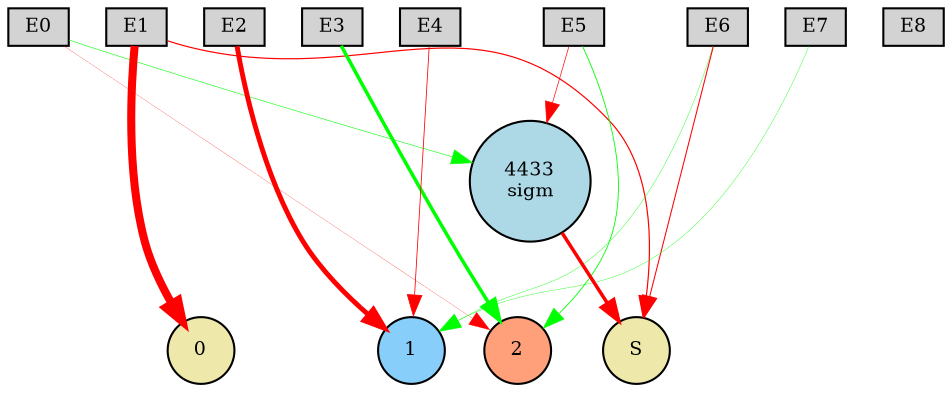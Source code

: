 digraph {
	node [fontsize=9 height=0.2 shape=circle width=0.2]
	subgraph inputs {
		node [shape=box style=filled]
		rank=source
		E0 [fillcolor=lightgray]
		E1 [fillcolor=lightgray]
		E0 -> E1 [style=invis]
		E2 [fillcolor=lightgray]
		E1 -> E2 [style=invis]
		E3 [fillcolor=lightgray]
		E2 -> E3 [style=invis]
		E4 [fillcolor=lightgray]
		E3 -> E4 [style=invis]
		E5 [fillcolor=lightgray]
		E4 -> E5 [style=invis]
		E6 [fillcolor=lightgray]
		E5 -> E6 [style=invis]
		E7 [fillcolor=lightgray]
		E6 -> E7 [style=invis]
		E8 [fillcolor=lightgray]
		E7 -> E8 [style=invis]
	}
	subgraph outputs {
		node [style=filled]
		rank=sink
		0 [fillcolor=palegoldenrod fontsize=9 height=0.2 shape=circle width=0.2]
		1 [fillcolor=lightskyblue fontsize=9 height=0.2 shape=circle width=0.2]
		0 -> 1 [style=invis]
		2 [fillcolor=lightsalmon fontsize=9 height=0.2 shape=circle width=0.2]
		1 -> 2 [style=invis]
		S [fillcolor=palegoldenrod fontsize=9 height=0.2 shape=circle width=0.2]
		2 -> S [style=invis]
	}
	4433 [label="4433
sigm" fillcolor=lightblue style=filled]
	E1 -> 0 [color=red penwidth=3.87352124136904 style=solid]
	E2 -> 1 [color=red penwidth=2.352986325713887 style=solid]
	E1 -> S [color=red penwidth=0.5735207822200757 style=solid]
	E3 -> 2 [color=green penwidth=1.6834917383296266 style=solid]
	E4 -> 1 [color=red penwidth=0.38879880336306316 style=solid]
	E6 -> S [color=red penwidth=0.5015849958363302 style=solid]
	E0 -> 4433 [color=green penwidth=0.27475849712514433 style=solid]
	4433 -> S [color=red penwidth=1.675933501214033 style=solid]
	E6 -> 1 [color=green penwidth=0.18746826141720788 style=solid]
	E5 -> 4433 [color=red penwidth=0.3254069792129912 style=solid]
	E7 -> 1 [color=green penwidth=0.17958929705197685 style=solid]
	E5 -> 2 [color=green penwidth=0.4121483578451386 style=solid]
	E0 -> 2 [color=red penwidth=0.11344575475185621 style=solid]
}
